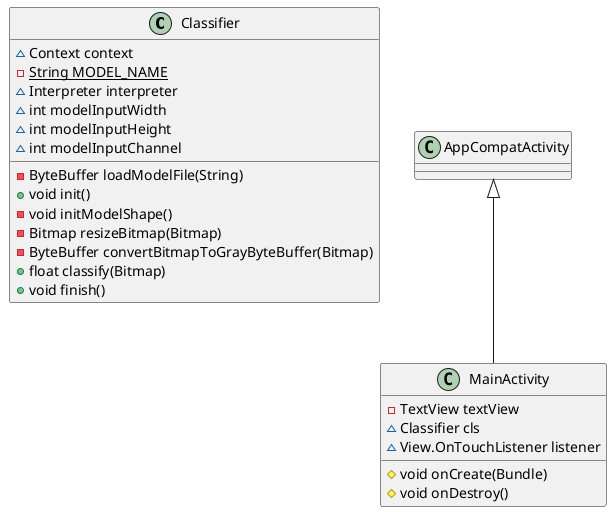 @startuml
class Classifier {
~ Context context
- {static} String MODEL_NAME
~ Interpreter interpreter
~ int modelInputWidth
~ int modelInputHeight
~ int modelInputChannel
- ByteBuffer loadModelFile(String)
+ void init()
- void initModelShape()
- Bitmap resizeBitmap(Bitmap)
- ByteBuffer convertBitmapToGrayByteBuffer(Bitmap)
+ float classify(Bitmap)
+ void finish()
}
class MainActivity {
- TextView textView
~ Classifier cls
~ View.OnTouchListener listener
# void onCreate(Bundle)
# void onDestroy()
}


AppCompatActivity <|-- MainActivity
@enduml
